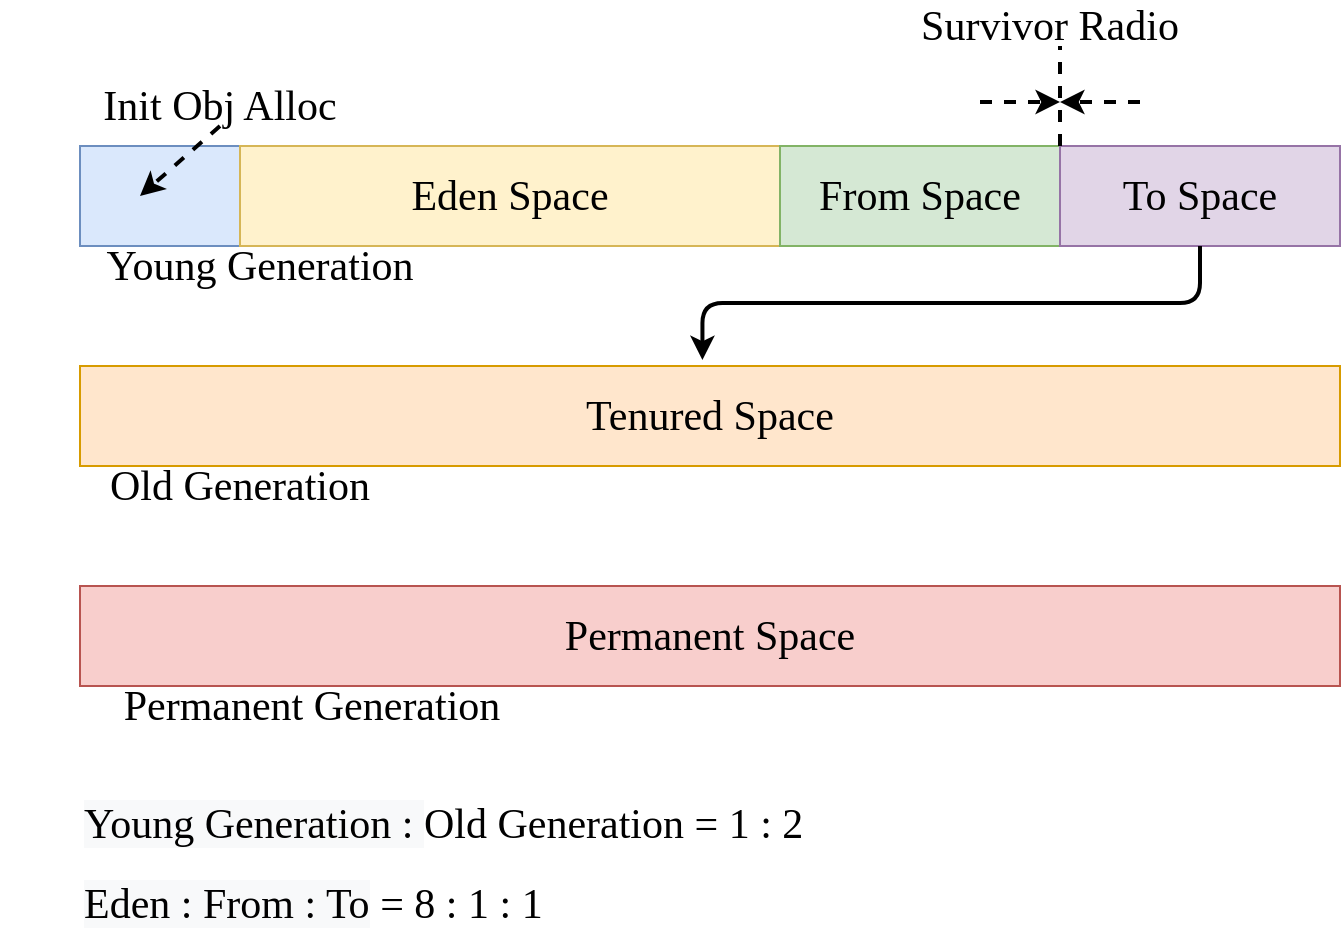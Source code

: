 <mxfile version="14.1.8" type="device"><diagram id="ZzVyG_7sLllC76Jj37gx" name="第 1 页"><mxGraphModel dx="1024" dy="592" grid="1" gridSize="10" guides="1" tooltips="1" connect="1" arrows="1" fold="1" page="1" pageScale="1" pageWidth="827" pageHeight="1169" math="0" shadow="0"><root><mxCell id="0"/><mxCell id="1" parent="0"/><mxCell id="Fq4GtI5owi9Umrd30gH6-1" value="" style="rounded=0;whiteSpace=wrap;html=1;fillColor=#dae8fc;strokeColor=#6c8ebf;" parent="1" vertex="1"><mxGeometry x="130" y="160" width="80" height="50" as="geometry"/></mxCell><mxCell id="Fq4GtI5owi9Umrd30gH6-2" value="Eden Space" style="rounded=0;whiteSpace=wrap;html=1;fontSize=21;fontFamily=Comic Sans MS;fillColor=#fff2cc;strokeColor=#d6b656;" parent="1" vertex="1"><mxGeometry x="210" y="160" width="270" height="50" as="geometry"/></mxCell><mxCell id="Fq4GtI5owi9Umrd30gH6-3" value="From Space" style="rounded=0;whiteSpace=wrap;html=1;fontFamily=Comic Sans MS;fontSize=21;fillColor=#d5e8d4;strokeColor=#82b366;" parent="1" vertex="1"><mxGeometry x="480" y="160" width="140" height="50" as="geometry"/></mxCell><mxCell id="Fq4GtI5owi9Umrd30gH6-5" value="To Space" style="rounded=0;whiteSpace=wrap;html=1;fontFamily=Comic Sans MS;fontSize=21;fillColor=#e1d5e7;strokeColor=#9673a6;" parent="1" vertex="1"><mxGeometry x="620" y="160" width="140" height="50" as="geometry"/></mxCell><mxCell id="Fq4GtI5owi9Umrd30gH6-6" value="Tenured Space" style="rounded=0;whiteSpace=wrap;html=1;fontFamily=Comic Sans MS;fontSize=21;fillColor=#ffe6cc;strokeColor=#d79b00;" parent="1" vertex="1"><mxGeometry x="130" y="270" width="630" height="50" as="geometry"/></mxCell><mxCell id="Fq4GtI5owi9Umrd30gH6-7" value="Permanent Space" style="rounded=0;whiteSpace=wrap;html=1;fontFamily=Comic Sans MS;fontSize=21;fillColor=#f8cecc;strokeColor=#b85450;" parent="1" vertex="1"><mxGeometry x="130" y="380" width="630" height="50" as="geometry"/></mxCell><mxCell id="Fq4GtI5owi9Umrd30gH6-8" value="Young Generation" style="text;html=1;strokeColor=none;fillColor=none;align=center;verticalAlign=middle;whiteSpace=wrap;rounded=0;fontFamily=Comic Sans MS;fontSize=21;" parent="1" vertex="1"><mxGeometry x="100" y="210" width="240" height="20" as="geometry"/></mxCell><mxCell id="Fq4GtI5owi9Umrd30gH6-9" value="Old Generation" style="text;html=1;strokeColor=none;fillColor=none;align=center;verticalAlign=middle;whiteSpace=wrap;rounded=0;fontFamily=Comic Sans MS;fontSize=21;" parent="1" vertex="1"><mxGeometry x="90" y="320" width="240" height="20" as="geometry"/></mxCell><mxCell id="Fq4GtI5owi9Umrd30gH6-10" value="Permanent Generation" style="text;html=1;strokeColor=none;fillColor=none;align=center;verticalAlign=middle;whiteSpace=wrap;rounded=0;fontFamily=Comic Sans MS;fontSize=21;" parent="1" vertex="1"><mxGeometry x="126" y="430" width="240" height="20" as="geometry"/></mxCell><mxCell id="Fq4GtI5owi9Umrd30gH6-11" value="" style="endArrow=none;html=1;fontFamily=Comic Sans MS;fontSize=21;exitX=0;exitY=0;exitDx=0;exitDy=0;strokeWidth=2;dashed=1;" parent="1" source="Fq4GtI5owi9Umrd30gH6-5" edge="1"><mxGeometry width="50" height="50" relative="1" as="geometry"><mxPoint x="590" y="140" as="sourcePoint"/><mxPoint x="620" y="110" as="targetPoint"/></mxGeometry></mxCell><mxCell id="Fq4GtI5owi9Umrd30gH6-12" value="" style="endArrow=classic;html=1;dashed=1;strokeWidth=2;fontFamily=Comic Sans MS;fontSize=21;" parent="1" edge="1"><mxGeometry width="50" height="50" relative="1" as="geometry"><mxPoint x="580" y="138" as="sourcePoint"/><mxPoint x="620" y="138" as="targetPoint"/></mxGeometry></mxCell><mxCell id="Fq4GtI5owi9Umrd30gH6-13" value="" style="endArrow=classic;html=1;dashed=1;strokeWidth=2;fontFamily=Comic Sans MS;fontSize=21;" parent="1" edge="1"><mxGeometry width="50" height="50" relative="1" as="geometry"><mxPoint x="660" y="138" as="sourcePoint"/><mxPoint x="620" y="138" as="targetPoint"/></mxGeometry></mxCell><mxCell id="Fq4GtI5owi9Umrd30gH6-14" value="Survivor Radio" style="text;html=1;strokeColor=none;fillColor=none;align=center;verticalAlign=middle;whiteSpace=wrap;rounded=0;fontFamily=Comic Sans MS;fontSize=21;" parent="1" vertex="1"><mxGeometry x="510" y="90" width="210" height="20" as="geometry"/></mxCell><mxCell id="Fq4GtI5owi9Umrd30gH6-15" value="Init Obj Alloc" style="text;html=1;strokeColor=none;fillColor=none;align=center;verticalAlign=middle;whiteSpace=wrap;rounded=0;fontFamily=Comic Sans MS;fontSize=21;" parent="1" vertex="1"><mxGeometry x="110" y="130" width="180" height="20" as="geometry"/></mxCell><mxCell id="Fq4GtI5owi9Umrd30gH6-16" value="" style="endArrow=classic;html=1;dashed=1;strokeWidth=2;fontFamily=Comic Sans MS;fontSize=21;exitX=0.5;exitY=1;exitDx=0;exitDy=0;" parent="1" source="Fq4GtI5owi9Umrd30gH6-15" edge="1"><mxGeometry width="50" height="50" relative="1" as="geometry"><mxPoint x="60" y="230" as="sourcePoint"/><mxPoint x="160" y="185" as="targetPoint"/></mxGeometry></mxCell><mxCell id="Fq4GtI5owi9Umrd30gH6-17" value="" style="edgeStyle=elbowEdgeStyle;elbow=vertical;endArrow=classic;html=1;strokeWidth=2;fontFamily=Comic Sans MS;fontSize=21;entryX=0.494;entryY=-0.059;entryDx=0;entryDy=0;entryPerimeter=0;exitX=0.5;exitY=1;exitDx=0;exitDy=0;" parent="1" source="Fq4GtI5owi9Umrd30gH6-5" target="Fq4GtI5owi9Umrd30gH6-6" edge="1"><mxGeometry width="50" height="50" relative="1" as="geometry"><mxPoint x="560" y="240" as="sourcePoint"/><mxPoint x="450" y="220" as="targetPoint"/></mxGeometry></mxCell><mxCell id="u4rRn_gmt_3NGCN_v9F2-1" value="&lt;span style=&quot;color: rgb(0 , 0 , 0) ; font-family: &amp;#34;comic sans ms&amp;#34; ; font-size: 21px ; font-style: normal ; font-weight: 400 ; letter-spacing: normal ; text-align: center ; text-indent: 0px ; text-transform: none ; word-spacing: 0px ; background-color: rgb(248 , 249 , 250) ; display: inline ; float: none&quot;&gt;Young Generation :&amp;nbsp;&lt;/span&gt;&lt;span style=&quot;color: rgba(0 , 0 , 0 , 0) ; font-family: monospace ; font-size: 0px&quot;&gt;%3CmxGraphModel%3E%3Croot%3E%3CmxCell%20id%3D%220%22%2F%3E%3CmxCell%20id%3D%221%22%20parent%3D%220%22%2F%3E%3CmxCell%20id%3D%222%22%20value%3D%22Old%20Generation%22%20style%3D%22text%3Bhtml%3D1%3BstrokeColor%3Dnone%3BfillColor%3Dnone%3Balign%3Dcenter%3BverticalAlign%3Dmiddle%3BwhiteSpace%3Dwrap%3Brounded%3D0%3BfontFamily%3DComic%20Sans%20MS%3BfontSize%3D21%3B%22%20vertex%3D%221%22%20parent%3D%221%22%3E%3CmxGeometry%20x%3D%2290%22%20y%3D%22320%22%20width%3D%22240%22%20height%3D%2220%22%20as%3D%22geometry%22%2F%3E%3C%2FmxCell%3E%3C%2Froot%3E%3C%2FmxGraphModel%3E&lt;/span&gt;&lt;span style=&quot;font-family: &amp;#34;comic sans ms&amp;#34; ; font-size: 21px ; text-align: center&quot;&gt;Old Generation = 1 : 2&lt;/span&gt;" style="text;whiteSpace=wrap;html=1;" vertex="1" parent="1"><mxGeometry x="130" y="480" width="480" height="30" as="geometry"/></mxCell><mxCell id="u4rRn_gmt_3NGCN_v9F2-2" value="&lt;span style=&quot;color: rgb(0 , 0 , 0) ; font-family: &amp;#34;comic sans ms&amp;#34; ; font-size: 21px ; font-style: normal ; font-weight: 400 ; letter-spacing: normal ; text-align: center ; text-indent: 0px ; text-transform: none ; word-spacing: 0px ; background-color: rgb(248 , 249 , 250) ; display: inline ; float: none&quot;&gt;Eden : From : To&lt;/span&gt;&lt;span style=&quot;font-family: &amp;#34;comic sans ms&amp;#34; ; font-size: 21px ; text-align: center&quot;&gt;&amp;nbsp;= 8 : 1 : 1&lt;/span&gt;" style="text;whiteSpace=wrap;html=1;" vertex="1" parent="1"><mxGeometry x="130" y="520" width="480" height="30" as="geometry"/></mxCell></root></mxGraphModel></diagram></mxfile>